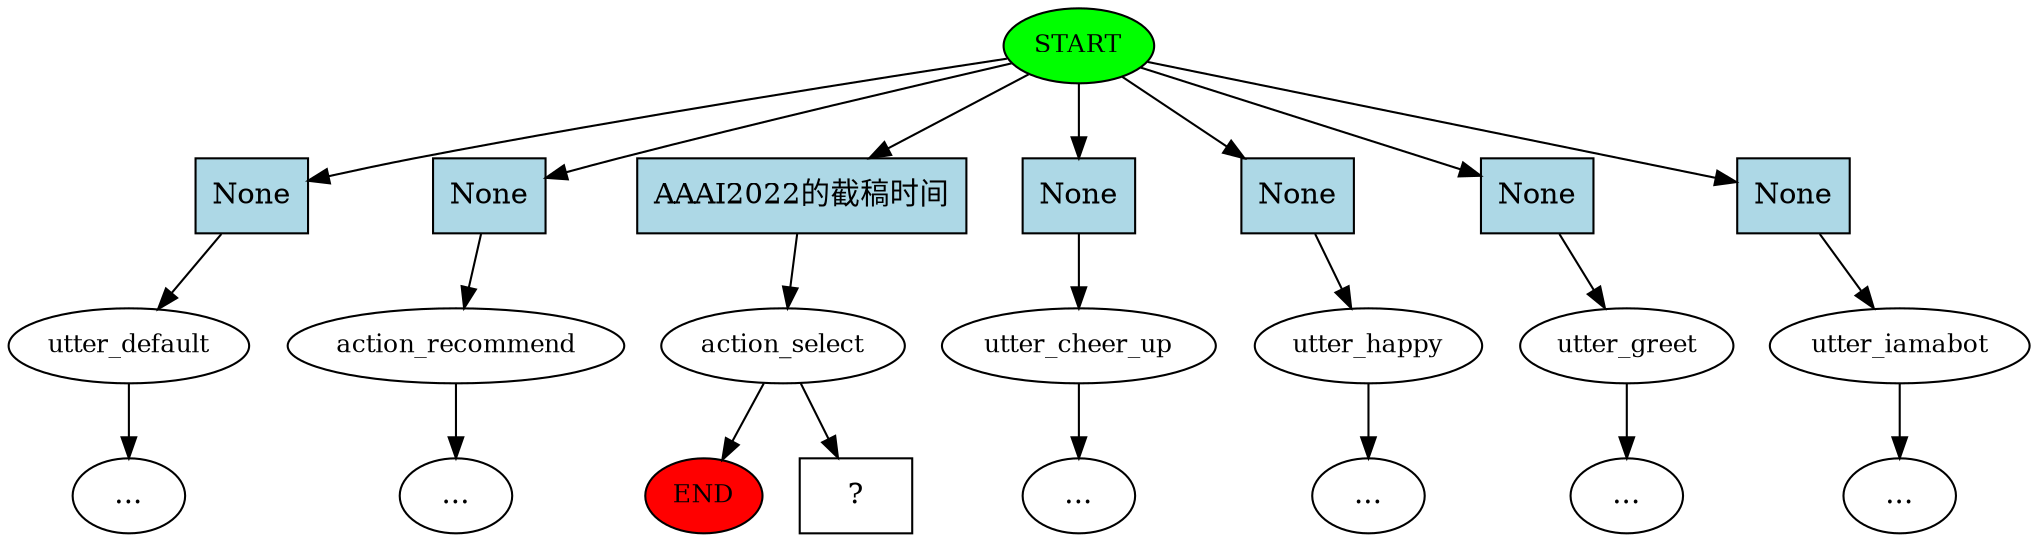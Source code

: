 digraph  {
0 [class="start active", fillcolor=green, fontsize=12, label=START, style=filled];
"-1" [class=end, fillcolor=red, fontsize=12, label=END, style=filled];
1 [class="", fontsize=12, label=utter_default];
"-3" [class=ellipsis, label="..."];
2 [class="", fontsize=12, label=action_recommend];
"-4" [class=ellipsis, label="..."];
3 [class=active, fontsize=12, label=action_select];
4 [class="", fontsize=12, label=utter_cheer_up];
"-5" [class=ellipsis, label="..."];
5 [class="", fontsize=12, label=utter_happy];
"-6" [class=ellipsis, label="..."];
6 [class="", fontsize=12, label=utter_greet];
"-7" [class=ellipsis, label="..."];
7 [class="", fontsize=12, label=utter_iamabot];
"-8" [class=ellipsis, label="..."];
9 [class="intent dashed active", label="  ?  ", shape=rect];
10 [class=intent, fillcolor=lightblue, label=None, shape=rect, style=filled];
11 [class=intent, fillcolor=lightblue, label=None, shape=rect, style=filled];
12 [class="intent active", fillcolor=lightblue, label="AAAI2022的截稿时间", shape=rect, style=filled];
13 [class=intent, fillcolor=lightblue, label=None, shape=rect, style=filled];
14 [class=intent, fillcolor=lightblue, label=None, shape=rect, style=filled];
15 [class=intent, fillcolor=lightblue, label=None, shape=rect, style=filled];
16 [class=intent, fillcolor=lightblue, label=None, shape=rect, style=filled];
0 -> 10  [class="", key=0];
0 -> 11  [class="", key=0];
0 -> 12  [class=active, key=0];
0 -> 13  [class="", key=0];
0 -> 14  [class="", key=0];
0 -> 15  [class="", key=0];
0 -> 16  [class="", key=0];
1 -> "-3"  [class="", key=NONE, label=""];
2 -> "-4"  [class="", key=NONE, label=""];
3 -> "-1"  [class="", key=NONE, label=""];
3 -> 9  [class=active, key=NONE, label=""];
4 -> "-5"  [class="", key=NONE, label=""];
5 -> "-6"  [class="", key=NONE, label=""];
6 -> "-7"  [class="", key=NONE, label=""];
7 -> "-8"  [class="", key=NONE, label=""];
10 -> 1  [class="", key=0];
11 -> 2  [class="", key=0];
12 -> 3  [class=active, key=0];
13 -> 4  [class="", key=0];
14 -> 5  [class="", key=0];
15 -> 6  [class="", key=0];
16 -> 7  [class="", key=0];
}
